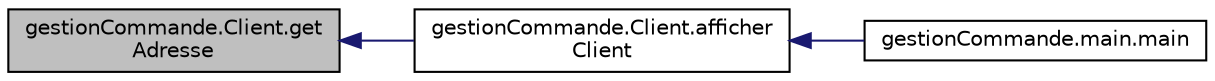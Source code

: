 digraph "gestionCommande.Client.getAdresse"
{
  edge [fontname="Helvetica",fontsize="10",labelfontname="Helvetica",labelfontsize="10"];
  node [fontname="Helvetica",fontsize="10",shape=record];
  rankdir="LR";
  Node1 [label="gestionCommande.Client.get\lAdresse",height=0.2,width=0.4,color="black", fillcolor="grey75", style="filled" fontcolor="black"];
  Node1 -> Node2 [dir="back",color="midnightblue",fontsize="10",style="solid",fontname="Helvetica"];
  Node2 [label="gestionCommande.Client.afficher\lClient",height=0.2,width=0.4,color="black", fillcolor="white", style="filled",URL="$classgestion_commande_1_1_client.html#a53a0a0f32d6749b1e024d25358df95c2",tooltip="Methode permettant l&#39;affichage du client."];
  Node2 -> Node3 [dir="back",color="midnightblue",fontsize="10",style="solid",fontname="Helvetica"];
  Node3 [label="gestionCommande.main.main",height=0.2,width=0.4,color="black", fillcolor="white", style="filled",URL="$classgestion_commande_1_1main.html#a0e5d4f61c1ddeb1175043ce260b5ee7e"];
}
